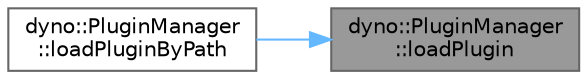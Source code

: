 digraph "dyno::PluginManager::loadPlugin"
{
 // LATEX_PDF_SIZE
  bgcolor="transparent";
  edge [fontname=Helvetica,fontsize=10,labelfontname=Helvetica,labelfontsize=10];
  node [fontname=Helvetica,fontsize=10,shape=box,height=0.2,width=0.4];
  rankdir="RL";
  Node1 [id="Node000001",label="dyno::PluginManager\l::loadPlugin",height=0.2,width=0.4,color="gray40", fillcolor="grey60", style="filled", fontcolor="black",tooltip=" "];
  Node1 -> Node2 [id="edge1_Node000001_Node000002",dir="back",color="steelblue1",style="solid",tooltip=" "];
  Node2 [id="Node000002",label="dyno::PluginManager\l::loadPluginByPath",height=0.2,width=0.4,color="grey40", fillcolor="white", style="filled",URL="$classdyno_1_1_plugin_manager.html#a6a61e5fda56064ae47f8f7799fce168b",tooltip=" "];
}
